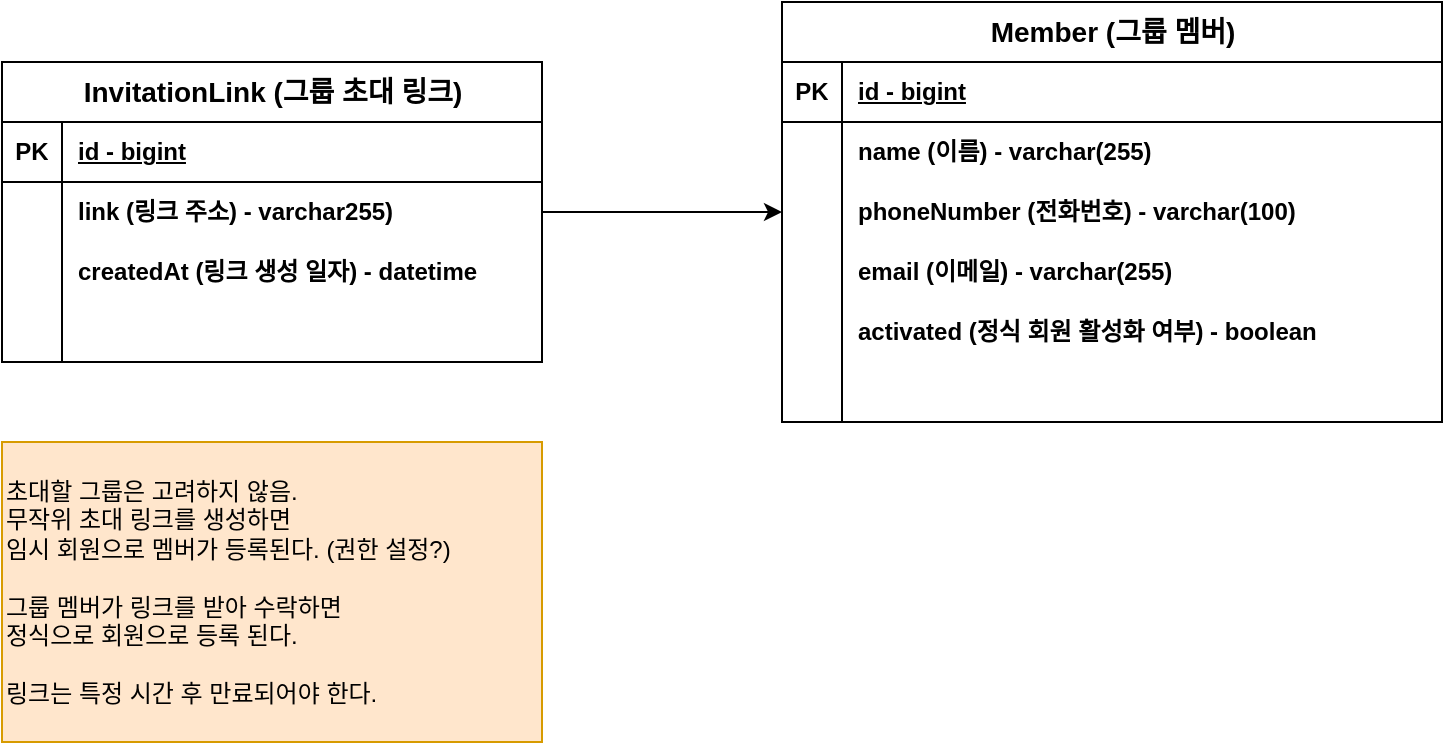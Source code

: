 <mxfile version="22.1.15" type="github">
  <diagram name="Page-1" id="9f46799a-70d6-7492-0946-bef42562c5a5">
    <mxGraphModel dx="954" dy="558" grid="1" gridSize="10" guides="0" tooltips="1" connect="1" arrows="1" fold="1" page="1" pageScale="1" pageWidth="800" pageHeight="600" background="none" math="0" shadow="0">
      <root>
        <mxCell id="0" />
        <mxCell id="1" parent="0" />
        <mxCell id="KYKN6E001VlLYoN_UT8r-62" value="" style="edgeStyle=orthogonalEdgeStyle;rounded=0;orthogonalLoop=1;jettySize=auto;html=1;entryX=0;entryY=0.5;entryDx=0;entryDy=0;" edge="1" parent="1" source="KYKN6E001VlLYoN_UT8r-2" target="KYKN6E001VlLYoN_UT8r-34">
          <mxGeometry relative="1" as="geometry">
            <mxPoint x="400" y="260" as="targetPoint" />
            <Array as="points" />
          </mxGeometry>
        </mxCell>
        <mxCell id="KYKN6E001VlLYoN_UT8r-2" value="&lt;font style=&quot;font-size: 14px;&quot;&gt;InvitationLink (그룹 초대 링크)&lt;/font&gt;" style="shape=table;startSize=30;container=1;collapsible=1;childLayout=tableLayout;fixedRows=1;rowLines=0;fontStyle=1;align=center;resizeLast=1;html=1;" vertex="1" parent="1">
          <mxGeometry x="30" y="100" width="270" height="150" as="geometry" />
        </mxCell>
        <mxCell id="KYKN6E001VlLYoN_UT8r-3" value="" style="shape=tableRow;horizontal=0;startSize=0;swimlaneHead=0;swimlaneBody=0;fillColor=none;collapsible=0;dropTarget=0;points=[[0,0.5],[1,0.5]];portConstraint=eastwest;top=0;left=0;right=0;bottom=1;" vertex="1" parent="KYKN6E001VlLYoN_UT8r-2">
          <mxGeometry y="30" width="270" height="30" as="geometry" />
        </mxCell>
        <mxCell id="KYKN6E001VlLYoN_UT8r-4" value="PK" style="shape=partialRectangle;connectable=0;fillColor=none;top=0;left=0;bottom=0;right=0;fontStyle=1;overflow=hidden;whiteSpace=wrap;html=1;" vertex="1" parent="KYKN6E001VlLYoN_UT8r-3">
          <mxGeometry width="30" height="30" as="geometry">
            <mxRectangle width="30" height="30" as="alternateBounds" />
          </mxGeometry>
        </mxCell>
        <mxCell id="KYKN6E001VlLYoN_UT8r-5" value="id - bigint" style="shape=partialRectangle;connectable=0;fillColor=none;top=0;left=0;bottom=0;right=0;align=left;spacingLeft=6;fontStyle=5;overflow=hidden;whiteSpace=wrap;html=1;" vertex="1" parent="KYKN6E001VlLYoN_UT8r-3">
          <mxGeometry x="30" width="240" height="30" as="geometry">
            <mxRectangle width="240" height="30" as="alternateBounds" />
          </mxGeometry>
        </mxCell>
        <mxCell id="KYKN6E001VlLYoN_UT8r-6" value="" style="shape=tableRow;horizontal=0;startSize=0;swimlaneHead=0;swimlaneBody=0;fillColor=none;collapsible=0;dropTarget=0;points=[[0,0.5],[1,0.5]];portConstraint=eastwest;top=0;left=0;right=0;bottom=0;" vertex="1" parent="KYKN6E001VlLYoN_UT8r-2">
          <mxGeometry y="60" width="270" height="30" as="geometry" />
        </mxCell>
        <mxCell id="KYKN6E001VlLYoN_UT8r-7" value="" style="shape=partialRectangle;connectable=0;fillColor=none;top=0;left=0;bottom=0;right=0;editable=1;overflow=hidden;whiteSpace=wrap;html=1;" vertex="1" parent="KYKN6E001VlLYoN_UT8r-6">
          <mxGeometry width="30" height="30" as="geometry">
            <mxRectangle width="30" height="30" as="alternateBounds" />
          </mxGeometry>
        </mxCell>
        <mxCell id="KYKN6E001VlLYoN_UT8r-8" value="link (링크 주소) - varchar255)" style="shape=partialRectangle;connectable=0;fillColor=none;top=0;left=0;bottom=0;right=0;align=left;spacingLeft=6;overflow=hidden;whiteSpace=wrap;html=1;fontStyle=1" vertex="1" parent="KYKN6E001VlLYoN_UT8r-6">
          <mxGeometry x="30" width="240" height="30" as="geometry">
            <mxRectangle width="240" height="30" as="alternateBounds" />
          </mxGeometry>
        </mxCell>
        <mxCell id="KYKN6E001VlLYoN_UT8r-15" value="" style="shape=tableRow;horizontal=0;startSize=0;swimlaneHead=0;swimlaneBody=0;fillColor=none;collapsible=0;dropTarget=0;points=[[0,0.5],[1,0.5]];portConstraint=eastwest;top=0;left=0;right=0;bottom=0;" vertex="1" parent="KYKN6E001VlLYoN_UT8r-2">
          <mxGeometry y="90" width="270" height="30" as="geometry" />
        </mxCell>
        <mxCell id="KYKN6E001VlLYoN_UT8r-16" value="" style="shape=partialRectangle;connectable=0;fillColor=none;top=0;left=0;bottom=0;right=0;editable=1;overflow=hidden;whiteSpace=wrap;html=1;" vertex="1" parent="KYKN6E001VlLYoN_UT8r-15">
          <mxGeometry width="30" height="30" as="geometry">
            <mxRectangle width="30" height="30" as="alternateBounds" />
          </mxGeometry>
        </mxCell>
        <mxCell id="KYKN6E001VlLYoN_UT8r-17" value="createdAt (링크 생성 일자) - datetime" style="shape=partialRectangle;connectable=0;fillColor=none;top=0;left=0;bottom=0;right=0;align=left;spacingLeft=6;overflow=hidden;whiteSpace=wrap;html=1;fontStyle=1" vertex="1" parent="KYKN6E001VlLYoN_UT8r-15">
          <mxGeometry x="30" width="240" height="30" as="geometry">
            <mxRectangle width="240" height="30" as="alternateBounds" />
          </mxGeometry>
        </mxCell>
        <mxCell id="KYKN6E001VlLYoN_UT8r-52" value="" style="shape=tableRow;horizontal=0;startSize=0;swimlaneHead=0;swimlaneBody=0;fillColor=none;collapsible=0;dropTarget=0;points=[[0,0.5],[1,0.5]];portConstraint=eastwest;top=0;left=0;right=0;bottom=0;" vertex="1" parent="KYKN6E001VlLYoN_UT8r-2">
          <mxGeometry y="120" width="270" height="30" as="geometry" />
        </mxCell>
        <mxCell id="KYKN6E001VlLYoN_UT8r-53" value="" style="shape=partialRectangle;connectable=0;fillColor=none;top=0;left=0;bottom=0;right=0;editable=1;overflow=hidden;whiteSpace=wrap;html=1;" vertex="1" parent="KYKN6E001VlLYoN_UT8r-52">
          <mxGeometry width="30" height="30" as="geometry">
            <mxRectangle width="30" height="30" as="alternateBounds" />
          </mxGeometry>
        </mxCell>
        <mxCell id="KYKN6E001VlLYoN_UT8r-54" value="" style="shape=partialRectangle;connectable=0;fillColor=none;top=0;left=0;bottom=0;right=0;align=left;spacingLeft=6;overflow=hidden;whiteSpace=wrap;html=1;fontStyle=1" vertex="1" parent="KYKN6E001VlLYoN_UT8r-52">
          <mxGeometry x="30" width="240" height="30" as="geometry">
            <mxRectangle width="240" height="30" as="alternateBounds" />
          </mxGeometry>
        </mxCell>
        <mxCell id="KYKN6E001VlLYoN_UT8r-27" value="&lt;font style=&quot;font-size: 14px;&quot;&gt;Member (그룹 멤버)&lt;/font&gt;" style="shape=table;startSize=30;container=1;collapsible=1;childLayout=tableLayout;fixedRows=1;rowLines=0;fontStyle=1;align=center;resizeLast=1;html=1;" vertex="1" parent="1">
          <mxGeometry x="420" y="70" width="330" height="210" as="geometry" />
        </mxCell>
        <mxCell id="KYKN6E001VlLYoN_UT8r-28" value="" style="shape=tableRow;horizontal=0;startSize=0;swimlaneHead=0;swimlaneBody=0;fillColor=none;collapsible=0;dropTarget=0;points=[[0,0.5],[1,0.5]];portConstraint=eastwest;top=0;left=0;right=0;bottom=1;" vertex="1" parent="KYKN6E001VlLYoN_UT8r-27">
          <mxGeometry y="30" width="330" height="30" as="geometry" />
        </mxCell>
        <mxCell id="KYKN6E001VlLYoN_UT8r-29" value="PK" style="shape=partialRectangle;connectable=0;fillColor=none;top=0;left=0;bottom=0;right=0;fontStyle=1;overflow=hidden;whiteSpace=wrap;html=1;" vertex="1" parent="KYKN6E001VlLYoN_UT8r-28">
          <mxGeometry width="30" height="30" as="geometry">
            <mxRectangle width="30" height="30" as="alternateBounds" />
          </mxGeometry>
        </mxCell>
        <mxCell id="KYKN6E001VlLYoN_UT8r-30" value="id - bigint" style="shape=partialRectangle;connectable=0;fillColor=none;top=0;left=0;bottom=0;right=0;align=left;spacingLeft=6;fontStyle=5;overflow=hidden;whiteSpace=wrap;html=1;" vertex="1" parent="KYKN6E001VlLYoN_UT8r-28">
          <mxGeometry x="30" width="300" height="30" as="geometry">
            <mxRectangle width="300" height="30" as="alternateBounds" />
          </mxGeometry>
        </mxCell>
        <mxCell id="KYKN6E001VlLYoN_UT8r-31" value="" style="shape=tableRow;horizontal=0;startSize=0;swimlaneHead=0;swimlaneBody=0;fillColor=none;collapsible=0;dropTarget=0;points=[[0,0.5],[1,0.5]];portConstraint=eastwest;top=0;left=0;right=0;bottom=0;" vertex="1" parent="KYKN6E001VlLYoN_UT8r-27">
          <mxGeometry y="60" width="330" height="30" as="geometry" />
        </mxCell>
        <mxCell id="KYKN6E001VlLYoN_UT8r-32" value="" style="shape=partialRectangle;connectable=0;fillColor=none;top=0;left=0;bottom=0;right=0;editable=1;overflow=hidden;whiteSpace=wrap;html=1;" vertex="1" parent="KYKN6E001VlLYoN_UT8r-31">
          <mxGeometry width="30" height="30" as="geometry">
            <mxRectangle width="30" height="30" as="alternateBounds" />
          </mxGeometry>
        </mxCell>
        <mxCell id="KYKN6E001VlLYoN_UT8r-33" value="name (이름) - varchar(255)" style="shape=partialRectangle;connectable=0;fillColor=none;top=0;left=0;bottom=0;right=0;align=left;spacingLeft=6;overflow=hidden;whiteSpace=wrap;html=1;fontStyle=1" vertex="1" parent="KYKN6E001VlLYoN_UT8r-31">
          <mxGeometry x="30" width="300" height="30" as="geometry">
            <mxRectangle width="300" height="30" as="alternateBounds" />
          </mxGeometry>
        </mxCell>
        <mxCell id="KYKN6E001VlLYoN_UT8r-34" value="" style="shape=tableRow;horizontal=0;startSize=0;swimlaneHead=0;swimlaneBody=0;fillColor=none;collapsible=0;dropTarget=0;points=[[0,0.5],[1,0.5]];portConstraint=eastwest;top=0;left=0;right=0;bottom=0;" vertex="1" parent="KYKN6E001VlLYoN_UT8r-27">
          <mxGeometry y="90" width="330" height="30" as="geometry" />
        </mxCell>
        <mxCell id="KYKN6E001VlLYoN_UT8r-35" value="" style="shape=partialRectangle;connectable=0;fillColor=none;top=0;left=0;bottom=0;right=0;editable=1;overflow=hidden;whiteSpace=wrap;html=1;" vertex="1" parent="KYKN6E001VlLYoN_UT8r-34">
          <mxGeometry width="30" height="30" as="geometry">
            <mxRectangle width="30" height="30" as="alternateBounds" />
          </mxGeometry>
        </mxCell>
        <mxCell id="KYKN6E001VlLYoN_UT8r-36" value="&lt;b&gt;phoneNumber (전화번호) - varchar(100)&lt;/b&gt;" style="shape=partialRectangle;connectable=0;fillColor=none;top=0;left=0;bottom=0;right=0;align=left;spacingLeft=6;overflow=hidden;whiteSpace=wrap;html=1;" vertex="1" parent="KYKN6E001VlLYoN_UT8r-34">
          <mxGeometry x="30" width="300" height="30" as="geometry">
            <mxRectangle width="300" height="30" as="alternateBounds" />
          </mxGeometry>
        </mxCell>
        <mxCell id="KYKN6E001VlLYoN_UT8r-40" value="" style="shape=tableRow;horizontal=0;startSize=0;swimlaneHead=0;swimlaneBody=0;fillColor=none;collapsible=0;dropTarget=0;points=[[0,0.5],[1,0.5]];portConstraint=eastwest;top=0;left=0;right=0;bottom=0;" vertex="1" parent="KYKN6E001VlLYoN_UT8r-27">
          <mxGeometry y="120" width="330" height="30" as="geometry" />
        </mxCell>
        <mxCell id="KYKN6E001VlLYoN_UT8r-41" value="" style="shape=partialRectangle;connectable=0;fillColor=none;top=0;left=0;bottom=0;right=0;editable=1;overflow=hidden;whiteSpace=wrap;html=1;" vertex="1" parent="KYKN6E001VlLYoN_UT8r-40">
          <mxGeometry width="30" height="30" as="geometry">
            <mxRectangle width="30" height="30" as="alternateBounds" />
          </mxGeometry>
        </mxCell>
        <mxCell id="KYKN6E001VlLYoN_UT8r-42" value="email (이메일) - varchar(255)" style="shape=partialRectangle;connectable=0;fillColor=none;top=0;left=0;bottom=0;right=0;align=left;spacingLeft=6;overflow=hidden;whiteSpace=wrap;html=1;fontStyle=1" vertex="1" parent="KYKN6E001VlLYoN_UT8r-40">
          <mxGeometry x="30" width="300" height="30" as="geometry">
            <mxRectangle width="300" height="30" as="alternateBounds" />
          </mxGeometry>
        </mxCell>
        <mxCell id="KYKN6E001VlLYoN_UT8r-46" value="" style="shape=tableRow;horizontal=0;startSize=0;swimlaneHead=0;swimlaneBody=0;fillColor=none;collapsible=0;dropTarget=0;points=[[0,0.5],[1,0.5]];portConstraint=eastwest;top=0;left=0;right=0;bottom=0;" vertex="1" parent="KYKN6E001VlLYoN_UT8r-27">
          <mxGeometry y="150" width="330" height="30" as="geometry" />
        </mxCell>
        <mxCell id="KYKN6E001VlLYoN_UT8r-47" value="" style="shape=partialRectangle;connectable=0;fillColor=none;top=0;left=0;bottom=0;right=0;editable=1;overflow=hidden;whiteSpace=wrap;html=1;" vertex="1" parent="KYKN6E001VlLYoN_UT8r-46">
          <mxGeometry width="30" height="30" as="geometry">
            <mxRectangle width="30" height="30" as="alternateBounds" />
          </mxGeometry>
        </mxCell>
        <mxCell id="KYKN6E001VlLYoN_UT8r-48" value="activated (정식 회원 활성화 여부) - boolean" style="shape=partialRectangle;connectable=0;fillColor=none;top=0;left=0;bottom=0;right=0;align=left;spacingLeft=6;overflow=hidden;whiteSpace=wrap;html=1;fontStyle=1" vertex="1" parent="KYKN6E001VlLYoN_UT8r-46">
          <mxGeometry x="30" width="300" height="30" as="geometry">
            <mxRectangle width="300" height="30" as="alternateBounds" />
          </mxGeometry>
        </mxCell>
        <mxCell id="KYKN6E001VlLYoN_UT8r-49" value="" style="shape=tableRow;horizontal=0;startSize=0;swimlaneHead=0;swimlaneBody=0;fillColor=none;collapsible=0;dropTarget=0;points=[[0,0.5],[1,0.5]];portConstraint=eastwest;top=0;left=0;right=0;bottom=0;" vertex="1" parent="KYKN6E001VlLYoN_UT8r-27">
          <mxGeometry y="180" width="330" height="30" as="geometry" />
        </mxCell>
        <mxCell id="KYKN6E001VlLYoN_UT8r-50" value="" style="shape=partialRectangle;connectable=0;fillColor=none;top=0;left=0;bottom=0;right=0;editable=1;overflow=hidden;whiteSpace=wrap;html=1;" vertex="1" parent="KYKN6E001VlLYoN_UT8r-49">
          <mxGeometry width="30" height="30" as="geometry">
            <mxRectangle width="30" height="30" as="alternateBounds" />
          </mxGeometry>
        </mxCell>
        <mxCell id="KYKN6E001VlLYoN_UT8r-51" value="" style="shape=partialRectangle;connectable=0;fillColor=none;top=0;left=0;bottom=0;right=0;align=left;spacingLeft=6;overflow=hidden;whiteSpace=wrap;html=1;fontStyle=1" vertex="1" parent="KYKN6E001VlLYoN_UT8r-49">
          <mxGeometry x="30" width="300" height="30" as="geometry">
            <mxRectangle width="300" height="30" as="alternateBounds" />
          </mxGeometry>
        </mxCell>
        <mxCell id="KYKN6E001VlLYoN_UT8r-63" value="초대할 그룹은 고려하지 않음.&lt;br&gt;무작위 초대 링크를 생성하면&lt;br&gt;임시 회원으로 멤버가 등록된다. (권한 설정?)&lt;br&gt;&lt;br&gt;그룹 멤버가 링크를 받아 수락하면&lt;br&gt;정식으로 회원으로 등록 된다.&lt;br&gt;&lt;br&gt;링크는 특정 시간 후 만료되어야 한다." style="rounded=0;whiteSpace=wrap;html=1;fillColor=#ffe6cc;strokeColor=#d79b00;align=left;" vertex="1" parent="1">
          <mxGeometry x="30" y="290" width="270" height="150" as="geometry" />
        </mxCell>
      </root>
    </mxGraphModel>
  </diagram>
</mxfile>
